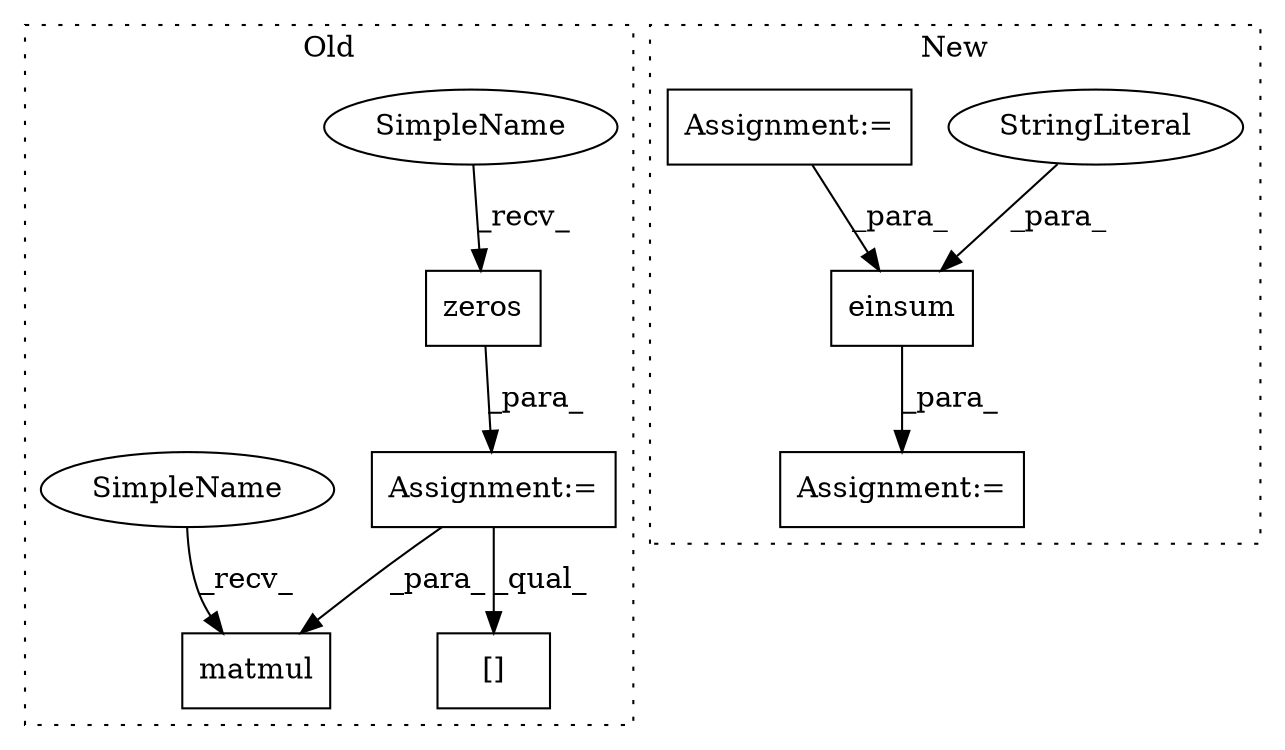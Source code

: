 digraph G {
subgraph cluster0 {
1 [label="matmul" a="32" s="3245,3283" l="7,1" shape="box"];
5 [label="zeros" a="32" s="2801,2860" l="6,1" shape="box"];
6 [label="[]" a="2" s="3217,3231" l="13,1" shape="box"];
7 [label="Assignment:=" a="7" s="2783" l="12" shape="box"];
9 [label="SimpleName" a="42" s="2795" l="5" shape="ellipse"];
10 [label="SimpleName" a="42" s="3239" l="5" shape="ellipse"];
label = "Old";
style="dotted";
}
subgraph cluster1 {
2 [label="einsum" a="32" s="3067,3101" l="7,1" shape="box"];
3 [label="StringLiteral" a="45" s="3074" l="18" shape="ellipse"];
4 [label="Assignment:=" a="7" s="2901" l="1" shape="box"];
8 [label="Assignment:=" a="7" s="3050" l="12" shape="box"];
label = "New";
style="dotted";
}
2 -> 8 [label="_para_"];
3 -> 2 [label="_para_"];
4 -> 2 [label="_para_"];
5 -> 7 [label="_para_"];
7 -> 1 [label="_para_"];
7 -> 6 [label="_qual_"];
9 -> 5 [label="_recv_"];
10 -> 1 [label="_recv_"];
}
